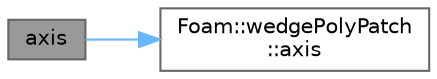 digraph "axis"
{
 // LATEX_PDF_SIZE
  bgcolor="transparent";
  edge [fontname=Helvetica,fontsize=10,labelfontname=Helvetica,labelfontsize=10];
  node [fontname=Helvetica,fontsize=10,shape=box,height=0.2,width=0.4];
  rankdir="LR";
  Node1 [id="Node000001",label="axis",height=0.2,width=0.4,color="gray40", fillcolor="grey60", style="filled", fontcolor="black",tooltip=" "];
  Node1 -> Node2 [id="edge1_Node000001_Node000002",color="steelblue1",style="solid",tooltip=" "];
  Node2 [id="Node000002",label="Foam::wedgePolyPatch\l::axis",height=0.2,width=0.4,color="grey40", fillcolor="white", style="filled",URL="$classFoam_1_1wedgePolyPatch.html#a22f6705f17a8a1d267c6cb8ca0c64a03",tooltip=" "];
}
